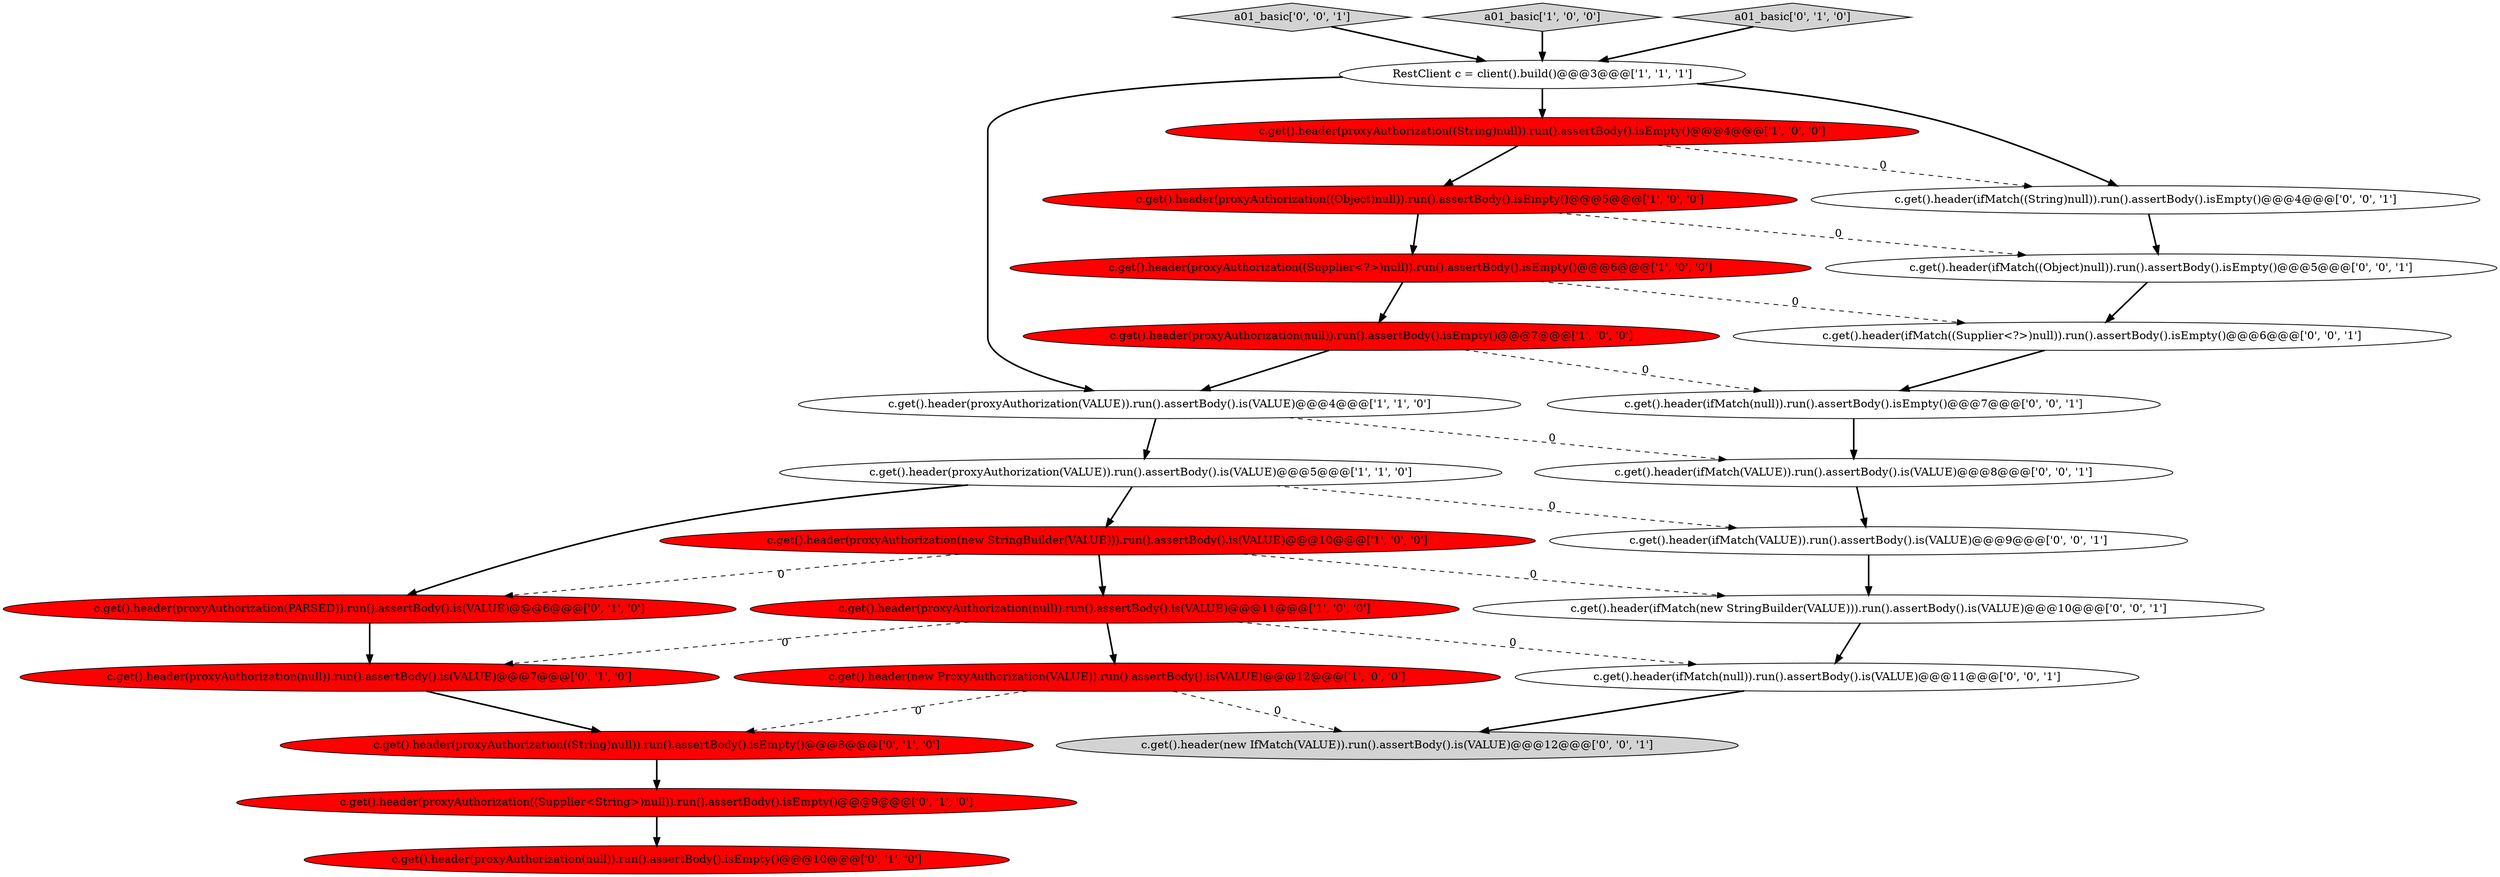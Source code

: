 digraph {
11 [style = filled, label = "c.get().header(proxyAuthorization((String)null)).run().assertBody().isEmpty()@@@8@@@['0', '1', '0']", fillcolor = red, shape = ellipse image = "AAA1AAABBB2BBB"];
26 [style = filled, label = "a01_basic['0', '0', '1']", fillcolor = lightgray, shape = diamond image = "AAA0AAABBB3BBB"];
3 [style = filled, label = "RestClient c = client().build()@@@3@@@['1', '1', '1']", fillcolor = white, shape = ellipse image = "AAA0AAABBB1BBB"];
0 [style = filled, label = "c.get().header(proxyAuthorization((Supplier<?>)null)).run().assertBody().isEmpty()@@@6@@@['1', '0', '0']", fillcolor = red, shape = ellipse image = "AAA1AAABBB1BBB"];
23 [style = filled, label = "c.get().header(ifMatch((Object)null)).run().assertBody().isEmpty()@@@5@@@['0', '0', '1']", fillcolor = white, shape = ellipse image = "AAA0AAABBB3BBB"];
20 [style = filled, label = "c.get().header(ifMatch(VALUE)).run().assertBody().is(VALUE)@@@8@@@['0', '0', '1']", fillcolor = white, shape = ellipse image = "AAA0AAABBB3BBB"];
8 [style = filled, label = "c.get().header(proxyAuthorization(null)).run().assertBody().is(VALUE)@@@11@@@['1', '0', '0']", fillcolor = red, shape = ellipse image = "AAA1AAABBB1BBB"];
18 [style = filled, label = "c.get().header(ifMatch(null)).run().assertBody().is(VALUE)@@@11@@@['0', '0', '1']", fillcolor = white, shape = ellipse image = "AAA0AAABBB3BBB"];
6 [style = filled, label = "c.get().header(new ProxyAuthorization(VALUE)).run().assertBody().is(VALUE)@@@12@@@['1', '0', '0']", fillcolor = red, shape = ellipse image = "AAA1AAABBB1BBB"];
12 [style = filled, label = "c.get().header(proxyAuthorization((Supplier<String>)null)).run().assertBody().isEmpty()@@@9@@@['0', '1', '0']", fillcolor = red, shape = ellipse image = "AAA1AAABBB2BBB"];
24 [style = filled, label = "c.get().header(ifMatch(VALUE)).run().assertBody().is(VALUE)@@@9@@@['0', '0', '1']", fillcolor = white, shape = ellipse image = "AAA0AAABBB3BBB"];
9 [style = filled, label = "c.get().header(proxyAuthorization(new StringBuilder(VALUE))).run().assertBody().is(VALUE)@@@10@@@['1', '0', '0']", fillcolor = red, shape = ellipse image = "AAA1AAABBB1BBB"];
17 [style = filled, label = "c.get().header(ifMatch(null)).run().assertBody().isEmpty()@@@7@@@['0', '0', '1']", fillcolor = white, shape = ellipse image = "AAA0AAABBB3BBB"];
25 [style = filled, label = "c.get().header(ifMatch((String)null)).run().assertBody().isEmpty()@@@4@@@['0', '0', '1']", fillcolor = white, shape = ellipse image = "AAA0AAABBB3BBB"];
10 [style = filled, label = "a01_basic['1', '0', '0']", fillcolor = lightgray, shape = diamond image = "AAA0AAABBB1BBB"];
2 [style = filled, label = "c.get().header(proxyAuthorization(VALUE)).run().assertBody().is(VALUE)@@@5@@@['1', '1', '0']", fillcolor = white, shape = ellipse image = "AAA0AAABBB1BBB"];
22 [style = filled, label = "c.get().header(ifMatch(new StringBuilder(VALUE))).run().assertBody().is(VALUE)@@@10@@@['0', '0', '1']", fillcolor = white, shape = ellipse image = "AAA0AAABBB3BBB"];
14 [style = filled, label = "c.get().header(proxyAuthorization(null)).run().assertBody().isEmpty()@@@10@@@['0', '1', '0']", fillcolor = red, shape = ellipse image = "AAA1AAABBB2BBB"];
1 [style = filled, label = "c.get().header(proxyAuthorization(VALUE)).run().assertBody().is(VALUE)@@@4@@@['1', '1', '0']", fillcolor = white, shape = ellipse image = "AAA0AAABBB1BBB"];
13 [style = filled, label = "c.get().header(proxyAuthorization(null)).run().assertBody().is(VALUE)@@@7@@@['0', '1', '0']", fillcolor = red, shape = ellipse image = "AAA1AAABBB2BBB"];
5 [style = filled, label = "c.get().header(proxyAuthorization((Object)null)).run().assertBody().isEmpty()@@@5@@@['1', '0', '0']", fillcolor = red, shape = ellipse image = "AAA1AAABBB1BBB"];
15 [style = filled, label = "c.get().header(proxyAuthorization(PARSED)).run().assertBody().is(VALUE)@@@6@@@['0', '1', '0']", fillcolor = red, shape = ellipse image = "AAA1AAABBB2BBB"];
4 [style = filled, label = "c.get().header(proxyAuthorization((String)null)).run().assertBody().isEmpty()@@@4@@@['1', '0', '0']", fillcolor = red, shape = ellipse image = "AAA1AAABBB1BBB"];
7 [style = filled, label = "c.get().header(proxyAuthorization(null)).run().assertBody().isEmpty()@@@7@@@['1', '0', '0']", fillcolor = red, shape = ellipse image = "AAA1AAABBB1BBB"];
16 [style = filled, label = "a01_basic['0', '1', '0']", fillcolor = lightgray, shape = diamond image = "AAA0AAABBB2BBB"];
21 [style = filled, label = "c.get().header(ifMatch((Supplier<?>)null)).run().assertBody().isEmpty()@@@6@@@['0', '0', '1']", fillcolor = white, shape = ellipse image = "AAA0AAABBB3BBB"];
19 [style = filled, label = "c.get().header(new IfMatch(VALUE)).run().assertBody().is(VALUE)@@@12@@@['0', '0', '1']", fillcolor = lightgray, shape = ellipse image = "AAA0AAABBB3BBB"];
16->3 [style = bold, label=""];
15->13 [style = bold, label=""];
7->1 [style = bold, label=""];
3->1 [style = bold, label=""];
7->17 [style = dashed, label="0"];
3->25 [style = bold, label=""];
25->23 [style = bold, label=""];
5->23 [style = dashed, label="0"];
26->3 [style = bold, label=""];
6->11 [style = dashed, label="0"];
18->19 [style = bold, label=""];
10->3 [style = bold, label=""];
9->22 [style = dashed, label="0"];
8->6 [style = bold, label=""];
11->12 [style = bold, label=""];
2->9 [style = bold, label=""];
9->8 [style = bold, label=""];
24->22 [style = bold, label=""];
3->4 [style = bold, label=""];
13->11 [style = bold, label=""];
8->13 [style = dashed, label="0"];
0->7 [style = bold, label=""];
1->20 [style = dashed, label="0"];
4->25 [style = dashed, label="0"];
22->18 [style = bold, label=""];
5->0 [style = bold, label=""];
23->21 [style = bold, label=""];
0->21 [style = dashed, label="0"];
2->15 [style = bold, label=""];
6->19 [style = dashed, label="0"];
12->14 [style = bold, label=""];
8->18 [style = dashed, label="0"];
1->2 [style = bold, label=""];
2->24 [style = dashed, label="0"];
20->24 [style = bold, label=""];
4->5 [style = bold, label=""];
21->17 [style = bold, label=""];
9->15 [style = dashed, label="0"];
17->20 [style = bold, label=""];
}
